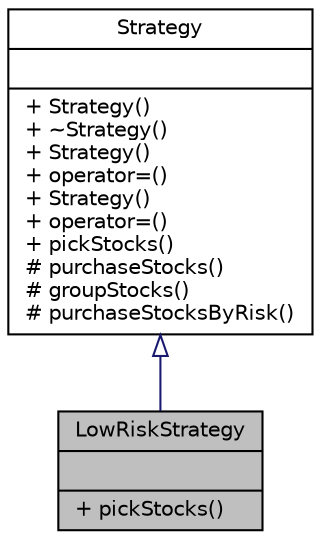 digraph "LowRiskStrategy"
{
 // LATEX_PDF_SIZE
  edge [fontname="Helvetica",fontsize="10",labelfontname="Helvetica",labelfontsize="10"];
  node [fontname="Helvetica",fontsize="10",shape=record];
  Node1 [label="{LowRiskStrategy\n||+ pickStocks()\l}",height=0.2,width=0.4,color="black", fillcolor="grey75", style="filled", fontcolor="black",tooltip=" "];
  Node2 -> Node1 [dir="back",color="midnightblue",fontsize="10",style="solid",arrowtail="onormal",fontname="Helvetica"];
  Node2 [label="{Strategy\n||+ Strategy()\l+ ~Strategy()\l+ Strategy()\l+ operator=()\l+ Strategy()\l+ operator=()\l+ pickStocks()\l# purchaseStocks()\l# groupStocks()\l# purchaseStocksByRisk()\l}",height=0.2,width=0.4,color="black", fillcolor="white", style="filled",URL="$classStrategy.html",tooltip=" "];
}
